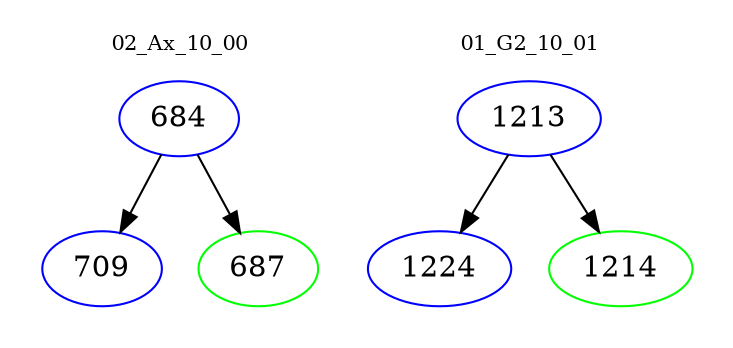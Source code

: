 digraph{
subgraph cluster_0 {
color = white
label = "02_Ax_10_00";
fontsize=10;
T0_684 [label="684", color="blue"]
T0_684 -> T0_709 [color="black"]
T0_709 [label="709", color="blue"]
T0_684 -> T0_687 [color="black"]
T0_687 [label="687", color="green"]
}
subgraph cluster_1 {
color = white
label = "01_G2_10_01";
fontsize=10;
T1_1213 [label="1213", color="blue"]
T1_1213 -> T1_1224 [color="black"]
T1_1224 [label="1224", color="blue"]
T1_1213 -> T1_1214 [color="black"]
T1_1214 [label="1214", color="green"]
}
}
